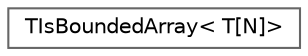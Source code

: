 digraph "Graphical Class Hierarchy"
{
 // INTERACTIVE_SVG=YES
 // LATEX_PDF_SIZE
  bgcolor="transparent";
  edge [fontname=Helvetica,fontsize=10,labelfontname=Helvetica,labelfontsize=10];
  node [fontname=Helvetica,fontsize=10,shape=box,height=0.2,width=0.4];
  rankdir="LR";
  Node0 [id="Node000000",label="TIsBoundedArray\< T[N]\>",height=0.2,width=0.4,color="grey40", fillcolor="white", style="filled",URL="$df/d97/structTIsBoundedArray_3_01T_0fN_0e_4.html",tooltip=" "];
}
